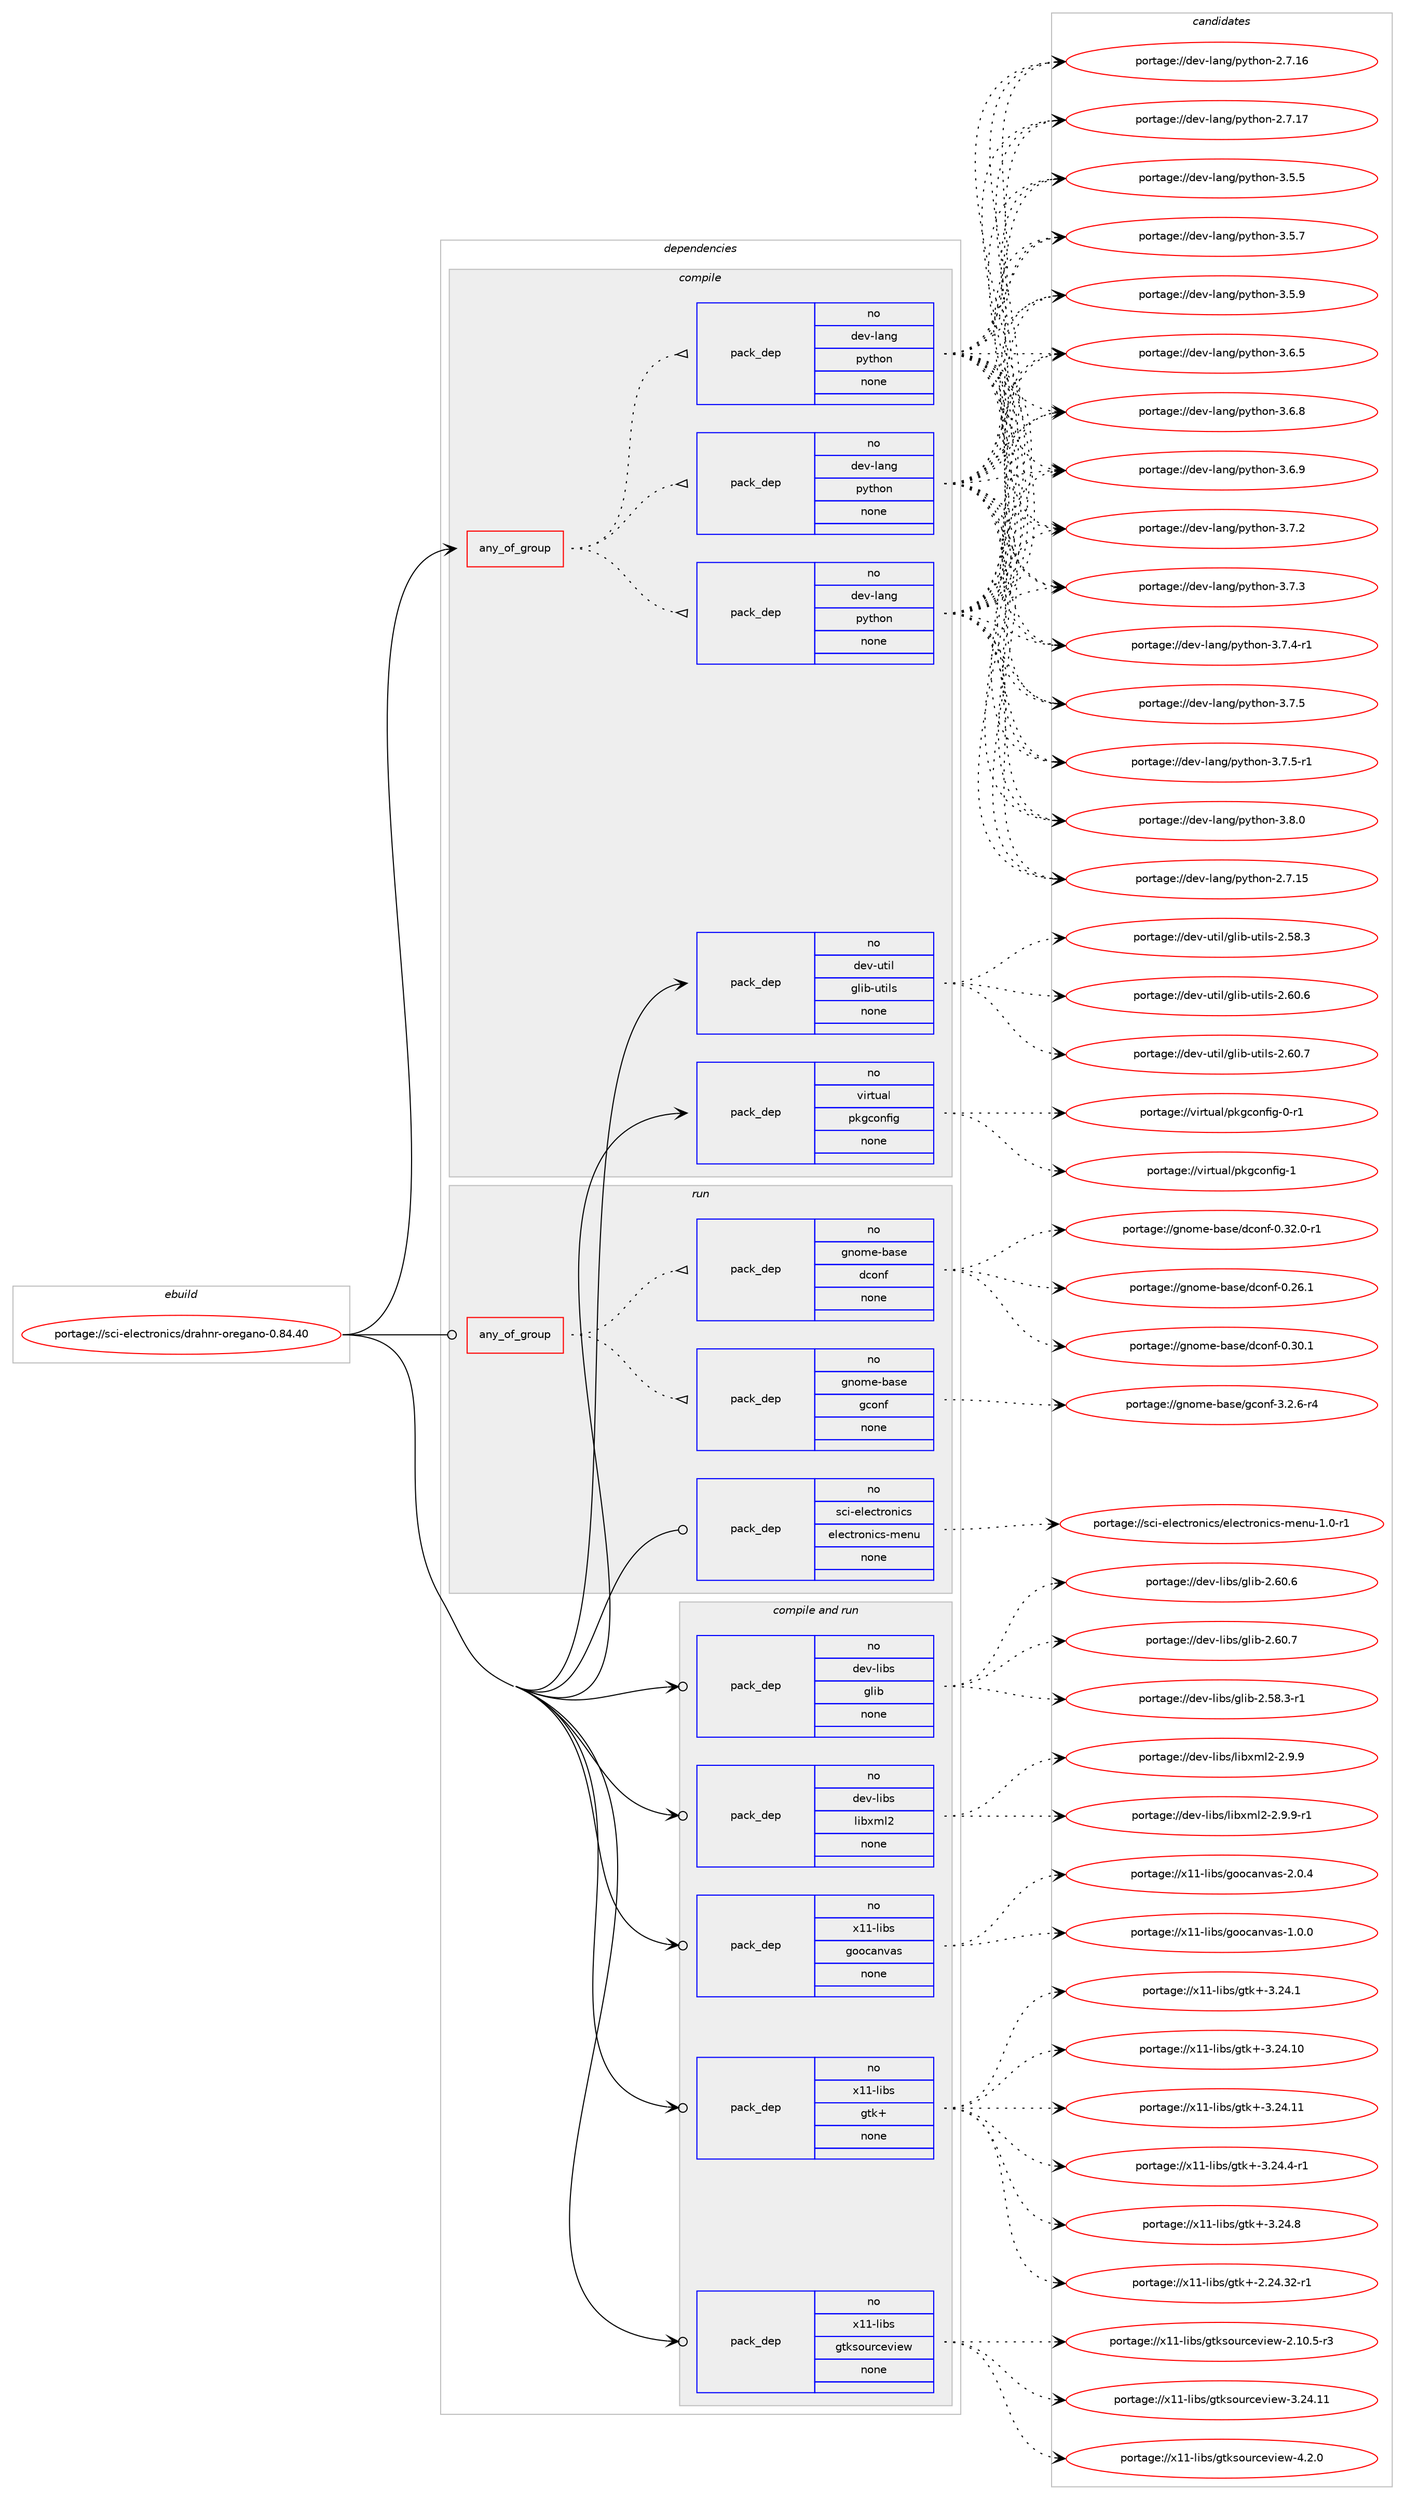 digraph prolog {

# *************
# Graph options
# *************

newrank=true;
concentrate=true;
compound=true;
graph [rankdir=LR,fontname=Helvetica,fontsize=10,ranksep=1.5];#, ranksep=2.5, nodesep=0.2];
edge  [arrowhead=vee];
node  [fontname=Helvetica,fontsize=10];

# **********
# The ebuild
# **********

subgraph cluster_leftcol {
color=gray;
rank=same;
label=<<i>ebuild</i>>;
id [label="portage://sci-electronics/drahnr-oregano-0.84.40", color=red, width=4, href="../sci-electronics/drahnr-oregano-0.84.40.svg"];
}

# ****************
# The dependencies
# ****************

subgraph cluster_midcol {
color=gray;
label=<<i>dependencies</i>>;
subgraph cluster_compile {
fillcolor="#eeeeee";
style=filled;
label=<<i>compile</i>>;
subgraph any6328 {
dependency385575 [label=<<TABLE BORDER="0" CELLBORDER="1" CELLSPACING="0" CELLPADDING="4"><TR><TD CELLPADDING="10">any_of_group</TD></TR></TABLE>>, shape=none, color=red];subgraph pack283450 {
dependency385576 [label=<<TABLE BORDER="0" CELLBORDER="1" CELLSPACING="0" CELLPADDING="4" WIDTH="220"><TR><TD ROWSPAN="6" CELLPADDING="30">pack_dep</TD></TR><TR><TD WIDTH="110">no</TD></TR><TR><TD>dev-lang</TD></TR><TR><TD>python</TD></TR><TR><TD>none</TD></TR><TR><TD></TD></TR></TABLE>>, shape=none, color=blue];
}
dependency385575:e -> dependency385576:w [weight=20,style="dotted",arrowhead="oinv"];
subgraph pack283451 {
dependency385577 [label=<<TABLE BORDER="0" CELLBORDER="1" CELLSPACING="0" CELLPADDING="4" WIDTH="220"><TR><TD ROWSPAN="6" CELLPADDING="30">pack_dep</TD></TR><TR><TD WIDTH="110">no</TD></TR><TR><TD>dev-lang</TD></TR><TR><TD>python</TD></TR><TR><TD>none</TD></TR><TR><TD></TD></TR></TABLE>>, shape=none, color=blue];
}
dependency385575:e -> dependency385577:w [weight=20,style="dotted",arrowhead="oinv"];
subgraph pack283452 {
dependency385578 [label=<<TABLE BORDER="0" CELLBORDER="1" CELLSPACING="0" CELLPADDING="4" WIDTH="220"><TR><TD ROWSPAN="6" CELLPADDING="30">pack_dep</TD></TR><TR><TD WIDTH="110">no</TD></TR><TR><TD>dev-lang</TD></TR><TR><TD>python</TD></TR><TR><TD>none</TD></TR><TR><TD></TD></TR></TABLE>>, shape=none, color=blue];
}
dependency385575:e -> dependency385578:w [weight=20,style="dotted",arrowhead="oinv"];
}
id:e -> dependency385575:w [weight=20,style="solid",arrowhead="vee"];
subgraph pack283453 {
dependency385579 [label=<<TABLE BORDER="0" CELLBORDER="1" CELLSPACING="0" CELLPADDING="4" WIDTH="220"><TR><TD ROWSPAN="6" CELLPADDING="30">pack_dep</TD></TR><TR><TD WIDTH="110">no</TD></TR><TR><TD>dev-util</TD></TR><TR><TD>glib-utils</TD></TR><TR><TD>none</TD></TR><TR><TD></TD></TR></TABLE>>, shape=none, color=blue];
}
id:e -> dependency385579:w [weight=20,style="solid",arrowhead="vee"];
subgraph pack283454 {
dependency385580 [label=<<TABLE BORDER="0" CELLBORDER="1" CELLSPACING="0" CELLPADDING="4" WIDTH="220"><TR><TD ROWSPAN="6" CELLPADDING="30">pack_dep</TD></TR><TR><TD WIDTH="110">no</TD></TR><TR><TD>virtual</TD></TR><TR><TD>pkgconfig</TD></TR><TR><TD>none</TD></TR><TR><TD></TD></TR></TABLE>>, shape=none, color=blue];
}
id:e -> dependency385580:w [weight=20,style="solid",arrowhead="vee"];
}
subgraph cluster_compileandrun {
fillcolor="#eeeeee";
style=filled;
label=<<i>compile and run</i>>;
subgraph pack283455 {
dependency385581 [label=<<TABLE BORDER="0" CELLBORDER="1" CELLSPACING="0" CELLPADDING="4" WIDTH="220"><TR><TD ROWSPAN="6" CELLPADDING="30">pack_dep</TD></TR><TR><TD WIDTH="110">no</TD></TR><TR><TD>dev-libs</TD></TR><TR><TD>glib</TD></TR><TR><TD>none</TD></TR><TR><TD></TD></TR></TABLE>>, shape=none, color=blue];
}
id:e -> dependency385581:w [weight=20,style="solid",arrowhead="odotvee"];
subgraph pack283456 {
dependency385582 [label=<<TABLE BORDER="0" CELLBORDER="1" CELLSPACING="0" CELLPADDING="4" WIDTH="220"><TR><TD ROWSPAN="6" CELLPADDING="30">pack_dep</TD></TR><TR><TD WIDTH="110">no</TD></TR><TR><TD>dev-libs</TD></TR><TR><TD>libxml2</TD></TR><TR><TD>none</TD></TR><TR><TD></TD></TR></TABLE>>, shape=none, color=blue];
}
id:e -> dependency385582:w [weight=20,style="solid",arrowhead="odotvee"];
subgraph pack283457 {
dependency385583 [label=<<TABLE BORDER="0" CELLBORDER="1" CELLSPACING="0" CELLPADDING="4" WIDTH="220"><TR><TD ROWSPAN="6" CELLPADDING="30">pack_dep</TD></TR><TR><TD WIDTH="110">no</TD></TR><TR><TD>x11-libs</TD></TR><TR><TD>goocanvas</TD></TR><TR><TD>none</TD></TR><TR><TD></TD></TR></TABLE>>, shape=none, color=blue];
}
id:e -> dependency385583:w [weight=20,style="solid",arrowhead="odotvee"];
subgraph pack283458 {
dependency385584 [label=<<TABLE BORDER="0" CELLBORDER="1" CELLSPACING="0" CELLPADDING="4" WIDTH="220"><TR><TD ROWSPAN="6" CELLPADDING="30">pack_dep</TD></TR><TR><TD WIDTH="110">no</TD></TR><TR><TD>x11-libs</TD></TR><TR><TD>gtk+</TD></TR><TR><TD>none</TD></TR><TR><TD></TD></TR></TABLE>>, shape=none, color=blue];
}
id:e -> dependency385584:w [weight=20,style="solid",arrowhead="odotvee"];
subgraph pack283459 {
dependency385585 [label=<<TABLE BORDER="0" CELLBORDER="1" CELLSPACING="0" CELLPADDING="4" WIDTH="220"><TR><TD ROWSPAN="6" CELLPADDING="30">pack_dep</TD></TR><TR><TD WIDTH="110">no</TD></TR><TR><TD>x11-libs</TD></TR><TR><TD>gtksourceview</TD></TR><TR><TD>none</TD></TR><TR><TD></TD></TR></TABLE>>, shape=none, color=blue];
}
id:e -> dependency385585:w [weight=20,style="solid",arrowhead="odotvee"];
}
subgraph cluster_run {
fillcolor="#eeeeee";
style=filled;
label=<<i>run</i>>;
subgraph any6329 {
dependency385586 [label=<<TABLE BORDER="0" CELLBORDER="1" CELLSPACING="0" CELLPADDING="4"><TR><TD CELLPADDING="10">any_of_group</TD></TR></TABLE>>, shape=none, color=red];subgraph pack283460 {
dependency385587 [label=<<TABLE BORDER="0" CELLBORDER="1" CELLSPACING="0" CELLPADDING="4" WIDTH="220"><TR><TD ROWSPAN="6" CELLPADDING="30">pack_dep</TD></TR><TR><TD WIDTH="110">no</TD></TR><TR><TD>gnome-base</TD></TR><TR><TD>dconf</TD></TR><TR><TD>none</TD></TR><TR><TD></TD></TR></TABLE>>, shape=none, color=blue];
}
dependency385586:e -> dependency385587:w [weight=20,style="dotted",arrowhead="oinv"];
subgraph pack283461 {
dependency385588 [label=<<TABLE BORDER="0" CELLBORDER="1" CELLSPACING="0" CELLPADDING="4" WIDTH="220"><TR><TD ROWSPAN="6" CELLPADDING="30">pack_dep</TD></TR><TR><TD WIDTH="110">no</TD></TR><TR><TD>gnome-base</TD></TR><TR><TD>gconf</TD></TR><TR><TD>none</TD></TR><TR><TD></TD></TR></TABLE>>, shape=none, color=blue];
}
dependency385586:e -> dependency385588:w [weight=20,style="dotted",arrowhead="oinv"];
}
id:e -> dependency385586:w [weight=20,style="solid",arrowhead="odot"];
subgraph pack283462 {
dependency385589 [label=<<TABLE BORDER="0" CELLBORDER="1" CELLSPACING="0" CELLPADDING="4" WIDTH="220"><TR><TD ROWSPAN="6" CELLPADDING="30">pack_dep</TD></TR><TR><TD WIDTH="110">no</TD></TR><TR><TD>sci-electronics</TD></TR><TR><TD>electronics-menu</TD></TR><TR><TD>none</TD></TR><TR><TD></TD></TR></TABLE>>, shape=none, color=blue];
}
id:e -> dependency385589:w [weight=20,style="solid",arrowhead="odot"];
}
}

# **************
# The candidates
# **************

subgraph cluster_choices {
rank=same;
color=gray;
label=<<i>candidates</i>>;

subgraph choice283450 {
color=black;
nodesep=1;
choiceportage10010111845108971101034711212111610411111045504655464953 [label="portage://dev-lang/python-2.7.15", color=red, width=4,href="../dev-lang/python-2.7.15.svg"];
choiceportage10010111845108971101034711212111610411111045504655464954 [label="portage://dev-lang/python-2.7.16", color=red, width=4,href="../dev-lang/python-2.7.16.svg"];
choiceportage10010111845108971101034711212111610411111045504655464955 [label="portage://dev-lang/python-2.7.17", color=red, width=4,href="../dev-lang/python-2.7.17.svg"];
choiceportage100101118451089711010347112121116104111110455146534653 [label="portage://dev-lang/python-3.5.5", color=red, width=4,href="../dev-lang/python-3.5.5.svg"];
choiceportage100101118451089711010347112121116104111110455146534655 [label="portage://dev-lang/python-3.5.7", color=red, width=4,href="../dev-lang/python-3.5.7.svg"];
choiceportage100101118451089711010347112121116104111110455146534657 [label="portage://dev-lang/python-3.5.9", color=red, width=4,href="../dev-lang/python-3.5.9.svg"];
choiceportage100101118451089711010347112121116104111110455146544653 [label="portage://dev-lang/python-3.6.5", color=red, width=4,href="../dev-lang/python-3.6.5.svg"];
choiceportage100101118451089711010347112121116104111110455146544656 [label="portage://dev-lang/python-3.6.8", color=red, width=4,href="../dev-lang/python-3.6.8.svg"];
choiceportage100101118451089711010347112121116104111110455146544657 [label="portage://dev-lang/python-3.6.9", color=red, width=4,href="../dev-lang/python-3.6.9.svg"];
choiceportage100101118451089711010347112121116104111110455146554650 [label="portage://dev-lang/python-3.7.2", color=red, width=4,href="../dev-lang/python-3.7.2.svg"];
choiceportage100101118451089711010347112121116104111110455146554651 [label="portage://dev-lang/python-3.7.3", color=red, width=4,href="../dev-lang/python-3.7.3.svg"];
choiceportage1001011184510897110103471121211161041111104551465546524511449 [label="portage://dev-lang/python-3.7.4-r1", color=red, width=4,href="../dev-lang/python-3.7.4-r1.svg"];
choiceportage100101118451089711010347112121116104111110455146554653 [label="portage://dev-lang/python-3.7.5", color=red, width=4,href="../dev-lang/python-3.7.5.svg"];
choiceportage1001011184510897110103471121211161041111104551465546534511449 [label="portage://dev-lang/python-3.7.5-r1", color=red, width=4,href="../dev-lang/python-3.7.5-r1.svg"];
choiceportage100101118451089711010347112121116104111110455146564648 [label="portage://dev-lang/python-3.8.0", color=red, width=4,href="../dev-lang/python-3.8.0.svg"];
dependency385576:e -> choiceportage10010111845108971101034711212111610411111045504655464953:w [style=dotted,weight="100"];
dependency385576:e -> choiceportage10010111845108971101034711212111610411111045504655464954:w [style=dotted,weight="100"];
dependency385576:e -> choiceportage10010111845108971101034711212111610411111045504655464955:w [style=dotted,weight="100"];
dependency385576:e -> choiceportage100101118451089711010347112121116104111110455146534653:w [style=dotted,weight="100"];
dependency385576:e -> choiceportage100101118451089711010347112121116104111110455146534655:w [style=dotted,weight="100"];
dependency385576:e -> choiceportage100101118451089711010347112121116104111110455146534657:w [style=dotted,weight="100"];
dependency385576:e -> choiceportage100101118451089711010347112121116104111110455146544653:w [style=dotted,weight="100"];
dependency385576:e -> choiceportage100101118451089711010347112121116104111110455146544656:w [style=dotted,weight="100"];
dependency385576:e -> choiceportage100101118451089711010347112121116104111110455146544657:w [style=dotted,weight="100"];
dependency385576:e -> choiceportage100101118451089711010347112121116104111110455146554650:w [style=dotted,weight="100"];
dependency385576:e -> choiceportage100101118451089711010347112121116104111110455146554651:w [style=dotted,weight="100"];
dependency385576:e -> choiceportage1001011184510897110103471121211161041111104551465546524511449:w [style=dotted,weight="100"];
dependency385576:e -> choiceportage100101118451089711010347112121116104111110455146554653:w [style=dotted,weight="100"];
dependency385576:e -> choiceportage1001011184510897110103471121211161041111104551465546534511449:w [style=dotted,weight="100"];
dependency385576:e -> choiceportage100101118451089711010347112121116104111110455146564648:w [style=dotted,weight="100"];
}
subgraph choice283451 {
color=black;
nodesep=1;
choiceportage10010111845108971101034711212111610411111045504655464953 [label="portage://dev-lang/python-2.7.15", color=red, width=4,href="../dev-lang/python-2.7.15.svg"];
choiceportage10010111845108971101034711212111610411111045504655464954 [label="portage://dev-lang/python-2.7.16", color=red, width=4,href="../dev-lang/python-2.7.16.svg"];
choiceportage10010111845108971101034711212111610411111045504655464955 [label="portage://dev-lang/python-2.7.17", color=red, width=4,href="../dev-lang/python-2.7.17.svg"];
choiceportage100101118451089711010347112121116104111110455146534653 [label="portage://dev-lang/python-3.5.5", color=red, width=4,href="../dev-lang/python-3.5.5.svg"];
choiceportage100101118451089711010347112121116104111110455146534655 [label="portage://dev-lang/python-3.5.7", color=red, width=4,href="../dev-lang/python-3.5.7.svg"];
choiceportage100101118451089711010347112121116104111110455146534657 [label="portage://dev-lang/python-3.5.9", color=red, width=4,href="../dev-lang/python-3.5.9.svg"];
choiceportage100101118451089711010347112121116104111110455146544653 [label="portage://dev-lang/python-3.6.5", color=red, width=4,href="../dev-lang/python-3.6.5.svg"];
choiceportage100101118451089711010347112121116104111110455146544656 [label="portage://dev-lang/python-3.6.8", color=red, width=4,href="../dev-lang/python-3.6.8.svg"];
choiceportage100101118451089711010347112121116104111110455146544657 [label="portage://dev-lang/python-3.6.9", color=red, width=4,href="../dev-lang/python-3.6.9.svg"];
choiceportage100101118451089711010347112121116104111110455146554650 [label="portage://dev-lang/python-3.7.2", color=red, width=4,href="../dev-lang/python-3.7.2.svg"];
choiceportage100101118451089711010347112121116104111110455146554651 [label="portage://dev-lang/python-3.7.3", color=red, width=4,href="../dev-lang/python-3.7.3.svg"];
choiceportage1001011184510897110103471121211161041111104551465546524511449 [label="portage://dev-lang/python-3.7.4-r1", color=red, width=4,href="../dev-lang/python-3.7.4-r1.svg"];
choiceportage100101118451089711010347112121116104111110455146554653 [label="portage://dev-lang/python-3.7.5", color=red, width=4,href="../dev-lang/python-3.7.5.svg"];
choiceportage1001011184510897110103471121211161041111104551465546534511449 [label="portage://dev-lang/python-3.7.5-r1", color=red, width=4,href="../dev-lang/python-3.7.5-r1.svg"];
choiceportage100101118451089711010347112121116104111110455146564648 [label="portage://dev-lang/python-3.8.0", color=red, width=4,href="../dev-lang/python-3.8.0.svg"];
dependency385577:e -> choiceportage10010111845108971101034711212111610411111045504655464953:w [style=dotted,weight="100"];
dependency385577:e -> choiceportage10010111845108971101034711212111610411111045504655464954:w [style=dotted,weight="100"];
dependency385577:e -> choiceportage10010111845108971101034711212111610411111045504655464955:w [style=dotted,weight="100"];
dependency385577:e -> choiceportage100101118451089711010347112121116104111110455146534653:w [style=dotted,weight="100"];
dependency385577:e -> choiceportage100101118451089711010347112121116104111110455146534655:w [style=dotted,weight="100"];
dependency385577:e -> choiceportage100101118451089711010347112121116104111110455146534657:w [style=dotted,weight="100"];
dependency385577:e -> choiceportage100101118451089711010347112121116104111110455146544653:w [style=dotted,weight="100"];
dependency385577:e -> choiceportage100101118451089711010347112121116104111110455146544656:w [style=dotted,weight="100"];
dependency385577:e -> choiceportage100101118451089711010347112121116104111110455146544657:w [style=dotted,weight="100"];
dependency385577:e -> choiceportage100101118451089711010347112121116104111110455146554650:w [style=dotted,weight="100"];
dependency385577:e -> choiceportage100101118451089711010347112121116104111110455146554651:w [style=dotted,weight="100"];
dependency385577:e -> choiceportage1001011184510897110103471121211161041111104551465546524511449:w [style=dotted,weight="100"];
dependency385577:e -> choiceportage100101118451089711010347112121116104111110455146554653:w [style=dotted,weight="100"];
dependency385577:e -> choiceportage1001011184510897110103471121211161041111104551465546534511449:w [style=dotted,weight="100"];
dependency385577:e -> choiceportage100101118451089711010347112121116104111110455146564648:w [style=dotted,weight="100"];
}
subgraph choice283452 {
color=black;
nodesep=1;
choiceportage10010111845108971101034711212111610411111045504655464953 [label="portage://dev-lang/python-2.7.15", color=red, width=4,href="../dev-lang/python-2.7.15.svg"];
choiceportage10010111845108971101034711212111610411111045504655464954 [label="portage://dev-lang/python-2.7.16", color=red, width=4,href="../dev-lang/python-2.7.16.svg"];
choiceportage10010111845108971101034711212111610411111045504655464955 [label="portage://dev-lang/python-2.7.17", color=red, width=4,href="../dev-lang/python-2.7.17.svg"];
choiceportage100101118451089711010347112121116104111110455146534653 [label="portage://dev-lang/python-3.5.5", color=red, width=4,href="../dev-lang/python-3.5.5.svg"];
choiceportage100101118451089711010347112121116104111110455146534655 [label="portage://dev-lang/python-3.5.7", color=red, width=4,href="../dev-lang/python-3.5.7.svg"];
choiceportage100101118451089711010347112121116104111110455146534657 [label="portage://dev-lang/python-3.5.9", color=red, width=4,href="../dev-lang/python-3.5.9.svg"];
choiceportage100101118451089711010347112121116104111110455146544653 [label="portage://dev-lang/python-3.6.5", color=red, width=4,href="../dev-lang/python-3.6.5.svg"];
choiceportage100101118451089711010347112121116104111110455146544656 [label="portage://dev-lang/python-3.6.8", color=red, width=4,href="../dev-lang/python-3.6.8.svg"];
choiceportage100101118451089711010347112121116104111110455146544657 [label="portage://dev-lang/python-3.6.9", color=red, width=4,href="../dev-lang/python-3.6.9.svg"];
choiceportage100101118451089711010347112121116104111110455146554650 [label="portage://dev-lang/python-3.7.2", color=red, width=4,href="../dev-lang/python-3.7.2.svg"];
choiceportage100101118451089711010347112121116104111110455146554651 [label="portage://dev-lang/python-3.7.3", color=red, width=4,href="../dev-lang/python-3.7.3.svg"];
choiceportage1001011184510897110103471121211161041111104551465546524511449 [label="portage://dev-lang/python-3.7.4-r1", color=red, width=4,href="../dev-lang/python-3.7.4-r1.svg"];
choiceportage100101118451089711010347112121116104111110455146554653 [label="portage://dev-lang/python-3.7.5", color=red, width=4,href="../dev-lang/python-3.7.5.svg"];
choiceportage1001011184510897110103471121211161041111104551465546534511449 [label="portage://dev-lang/python-3.7.5-r1", color=red, width=4,href="../dev-lang/python-3.7.5-r1.svg"];
choiceportage100101118451089711010347112121116104111110455146564648 [label="portage://dev-lang/python-3.8.0", color=red, width=4,href="../dev-lang/python-3.8.0.svg"];
dependency385578:e -> choiceportage10010111845108971101034711212111610411111045504655464953:w [style=dotted,weight="100"];
dependency385578:e -> choiceportage10010111845108971101034711212111610411111045504655464954:w [style=dotted,weight="100"];
dependency385578:e -> choiceportage10010111845108971101034711212111610411111045504655464955:w [style=dotted,weight="100"];
dependency385578:e -> choiceportage100101118451089711010347112121116104111110455146534653:w [style=dotted,weight="100"];
dependency385578:e -> choiceportage100101118451089711010347112121116104111110455146534655:w [style=dotted,weight="100"];
dependency385578:e -> choiceportage100101118451089711010347112121116104111110455146534657:w [style=dotted,weight="100"];
dependency385578:e -> choiceportage100101118451089711010347112121116104111110455146544653:w [style=dotted,weight="100"];
dependency385578:e -> choiceportage100101118451089711010347112121116104111110455146544656:w [style=dotted,weight="100"];
dependency385578:e -> choiceportage100101118451089711010347112121116104111110455146544657:w [style=dotted,weight="100"];
dependency385578:e -> choiceportage100101118451089711010347112121116104111110455146554650:w [style=dotted,weight="100"];
dependency385578:e -> choiceportage100101118451089711010347112121116104111110455146554651:w [style=dotted,weight="100"];
dependency385578:e -> choiceportage1001011184510897110103471121211161041111104551465546524511449:w [style=dotted,weight="100"];
dependency385578:e -> choiceportage100101118451089711010347112121116104111110455146554653:w [style=dotted,weight="100"];
dependency385578:e -> choiceportage1001011184510897110103471121211161041111104551465546534511449:w [style=dotted,weight="100"];
dependency385578:e -> choiceportage100101118451089711010347112121116104111110455146564648:w [style=dotted,weight="100"];
}
subgraph choice283453 {
color=black;
nodesep=1;
choiceportage1001011184511711610510847103108105984511711610510811545504653564651 [label="portage://dev-util/glib-utils-2.58.3", color=red, width=4,href="../dev-util/glib-utils-2.58.3.svg"];
choiceportage1001011184511711610510847103108105984511711610510811545504654484654 [label="portage://dev-util/glib-utils-2.60.6", color=red, width=4,href="../dev-util/glib-utils-2.60.6.svg"];
choiceportage1001011184511711610510847103108105984511711610510811545504654484655 [label="portage://dev-util/glib-utils-2.60.7", color=red, width=4,href="../dev-util/glib-utils-2.60.7.svg"];
dependency385579:e -> choiceportage1001011184511711610510847103108105984511711610510811545504653564651:w [style=dotted,weight="100"];
dependency385579:e -> choiceportage1001011184511711610510847103108105984511711610510811545504654484654:w [style=dotted,weight="100"];
dependency385579:e -> choiceportage1001011184511711610510847103108105984511711610510811545504654484655:w [style=dotted,weight="100"];
}
subgraph choice283454 {
color=black;
nodesep=1;
choiceportage11810511411611797108471121071039911111010210510345484511449 [label="portage://virtual/pkgconfig-0-r1", color=red, width=4,href="../virtual/pkgconfig-0-r1.svg"];
choiceportage1181051141161179710847112107103991111101021051034549 [label="portage://virtual/pkgconfig-1", color=red, width=4,href="../virtual/pkgconfig-1.svg"];
dependency385580:e -> choiceportage11810511411611797108471121071039911111010210510345484511449:w [style=dotted,weight="100"];
dependency385580:e -> choiceportage1181051141161179710847112107103991111101021051034549:w [style=dotted,weight="100"];
}
subgraph choice283455 {
color=black;
nodesep=1;
choiceportage10010111845108105981154710310810598455046535646514511449 [label="portage://dev-libs/glib-2.58.3-r1", color=red, width=4,href="../dev-libs/glib-2.58.3-r1.svg"];
choiceportage1001011184510810598115471031081059845504654484654 [label="portage://dev-libs/glib-2.60.6", color=red, width=4,href="../dev-libs/glib-2.60.6.svg"];
choiceportage1001011184510810598115471031081059845504654484655 [label="portage://dev-libs/glib-2.60.7", color=red, width=4,href="../dev-libs/glib-2.60.7.svg"];
dependency385581:e -> choiceportage10010111845108105981154710310810598455046535646514511449:w [style=dotted,weight="100"];
dependency385581:e -> choiceportage1001011184510810598115471031081059845504654484654:w [style=dotted,weight="100"];
dependency385581:e -> choiceportage1001011184510810598115471031081059845504654484655:w [style=dotted,weight="100"];
}
subgraph choice283456 {
color=black;
nodesep=1;
choiceportage1001011184510810598115471081059812010910850455046574657 [label="portage://dev-libs/libxml2-2.9.9", color=red, width=4,href="../dev-libs/libxml2-2.9.9.svg"];
choiceportage10010111845108105981154710810598120109108504550465746574511449 [label="portage://dev-libs/libxml2-2.9.9-r1", color=red, width=4,href="../dev-libs/libxml2-2.9.9-r1.svg"];
dependency385582:e -> choiceportage1001011184510810598115471081059812010910850455046574657:w [style=dotted,weight="100"];
dependency385582:e -> choiceportage10010111845108105981154710810598120109108504550465746574511449:w [style=dotted,weight="100"];
}
subgraph choice283457 {
color=black;
nodesep=1;
choiceportage1204949451081059811547103111111999711011897115454946484648 [label="portage://x11-libs/goocanvas-1.0.0", color=red, width=4,href="../x11-libs/goocanvas-1.0.0.svg"];
choiceportage1204949451081059811547103111111999711011897115455046484652 [label="portage://x11-libs/goocanvas-2.0.4", color=red, width=4,href="../x11-libs/goocanvas-2.0.4.svg"];
dependency385583:e -> choiceportage1204949451081059811547103111111999711011897115454946484648:w [style=dotted,weight="100"];
dependency385583:e -> choiceportage1204949451081059811547103111111999711011897115455046484652:w [style=dotted,weight="100"];
}
subgraph choice283458 {
color=black;
nodesep=1;
choiceportage12049494510810598115471031161074345504650524651504511449 [label="portage://x11-libs/gtk+-2.24.32-r1", color=red, width=4,href="../x11-libs/gtk+-2.24.32-r1.svg"];
choiceportage12049494510810598115471031161074345514650524649 [label="portage://x11-libs/gtk+-3.24.1", color=red, width=4,href="../x11-libs/gtk+-3.24.1.svg"];
choiceportage1204949451081059811547103116107434551465052464948 [label="portage://x11-libs/gtk+-3.24.10", color=red, width=4,href="../x11-libs/gtk+-3.24.10.svg"];
choiceportage1204949451081059811547103116107434551465052464949 [label="portage://x11-libs/gtk+-3.24.11", color=red, width=4,href="../x11-libs/gtk+-3.24.11.svg"];
choiceportage120494945108105981154710311610743455146505246524511449 [label="portage://x11-libs/gtk+-3.24.4-r1", color=red, width=4,href="../x11-libs/gtk+-3.24.4-r1.svg"];
choiceportage12049494510810598115471031161074345514650524656 [label="portage://x11-libs/gtk+-3.24.8", color=red, width=4,href="../x11-libs/gtk+-3.24.8.svg"];
dependency385584:e -> choiceportage12049494510810598115471031161074345504650524651504511449:w [style=dotted,weight="100"];
dependency385584:e -> choiceportage12049494510810598115471031161074345514650524649:w [style=dotted,weight="100"];
dependency385584:e -> choiceportage1204949451081059811547103116107434551465052464948:w [style=dotted,weight="100"];
dependency385584:e -> choiceportage1204949451081059811547103116107434551465052464949:w [style=dotted,weight="100"];
dependency385584:e -> choiceportage120494945108105981154710311610743455146505246524511449:w [style=dotted,weight="100"];
dependency385584:e -> choiceportage12049494510810598115471031161074345514650524656:w [style=dotted,weight="100"];
}
subgraph choice283459 {
color=black;
nodesep=1;
choiceportage120494945108105981154710311610711511111711499101118105101119455046494846534511451 [label="portage://x11-libs/gtksourceview-2.10.5-r3", color=red, width=4,href="../x11-libs/gtksourceview-2.10.5-r3.svg"];
choiceportage1204949451081059811547103116107115111117114991011181051011194551465052464949 [label="portage://x11-libs/gtksourceview-3.24.11", color=red, width=4,href="../x11-libs/gtksourceview-3.24.11.svg"];
choiceportage120494945108105981154710311610711511111711499101118105101119455246504648 [label="portage://x11-libs/gtksourceview-4.2.0", color=red, width=4,href="../x11-libs/gtksourceview-4.2.0.svg"];
dependency385585:e -> choiceportage120494945108105981154710311610711511111711499101118105101119455046494846534511451:w [style=dotted,weight="100"];
dependency385585:e -> choiceportage1204949451081059811547103116107115111117114991011181051011194551465052464949:w [style=dotted,weight="100"];
dependency385585:e -> choiceportage120494945108105981154710311610711511111711499101118105101119455246504648:w [style=dotted,weight="100"];
}
subgraph choice283460 {
color=black;
nodesep=1;
choiceportage103110111109101459897115101471009911111010245484650544649 [label="portage://gnome-base/dconf-0.26.1", color=red, width=4,href="../gnome-base/dconf-0.26.1.svg"];
choiceportage103110111109101459897115101471009911111010245484651484649 [label="portage://gnome-base/dconf-0.30.1", color=red, width=4,href="../gnome-base/dconf-0.30.1.svg"];
choiceportage1031101111091014598971151014710099111110102454846515046484511449 [label="portage://gnome-base/dconf-0.32.0-r1", color=red, width=4,href="../gnome-base/dconf-0.32.0-r1.svg"];
dependency385587:e -> choiceportage103110111109101459897115101471009911111010245484650544649:w [style=dotted,weight="100"];
dependency385587:e -> choiceportage103110111109101459897115101471009911111010245484651484649:w [style=dotted,weight="100"];
dependency385587:e -> choiceportage1031101111091014598971151014710099111110102454846515046484511449:w [style=dotted,weight="100"];
}
subgraph choice283461 {
color=black;
nodesep=1;
choiceportage10311011110910145989711510147103991111101024551465046544511452 [label="portage://gnome-base/gconf-3.2.6-r4", color=red, width=4,href="../gnome-base/gconf-3.2.6-r4.svg"];
dependency385588:e -> choiceportage10311011110910145989711510147103991111101024551465046544511452:w [style=dotted,weight="100"];
}
subgraph choice283462 {
color=black;
nodesep=1;
choiceportage1159910545101108101991161141111101059911547101108101991161141111101059911545109101110117454946484511449 [label="portage://sci-electronics/electronics-menu-1.0-r1", color=red, width=4,href="../sci-electronics/electronics-menu-1.0-r1.svg"];
dependency385589:e -> choiceportage1159910545101108101991161141111101059911547101108101991161141111101059911545109101110117454946484511449:w [style=dotted,weight="100"];
}
}

}
